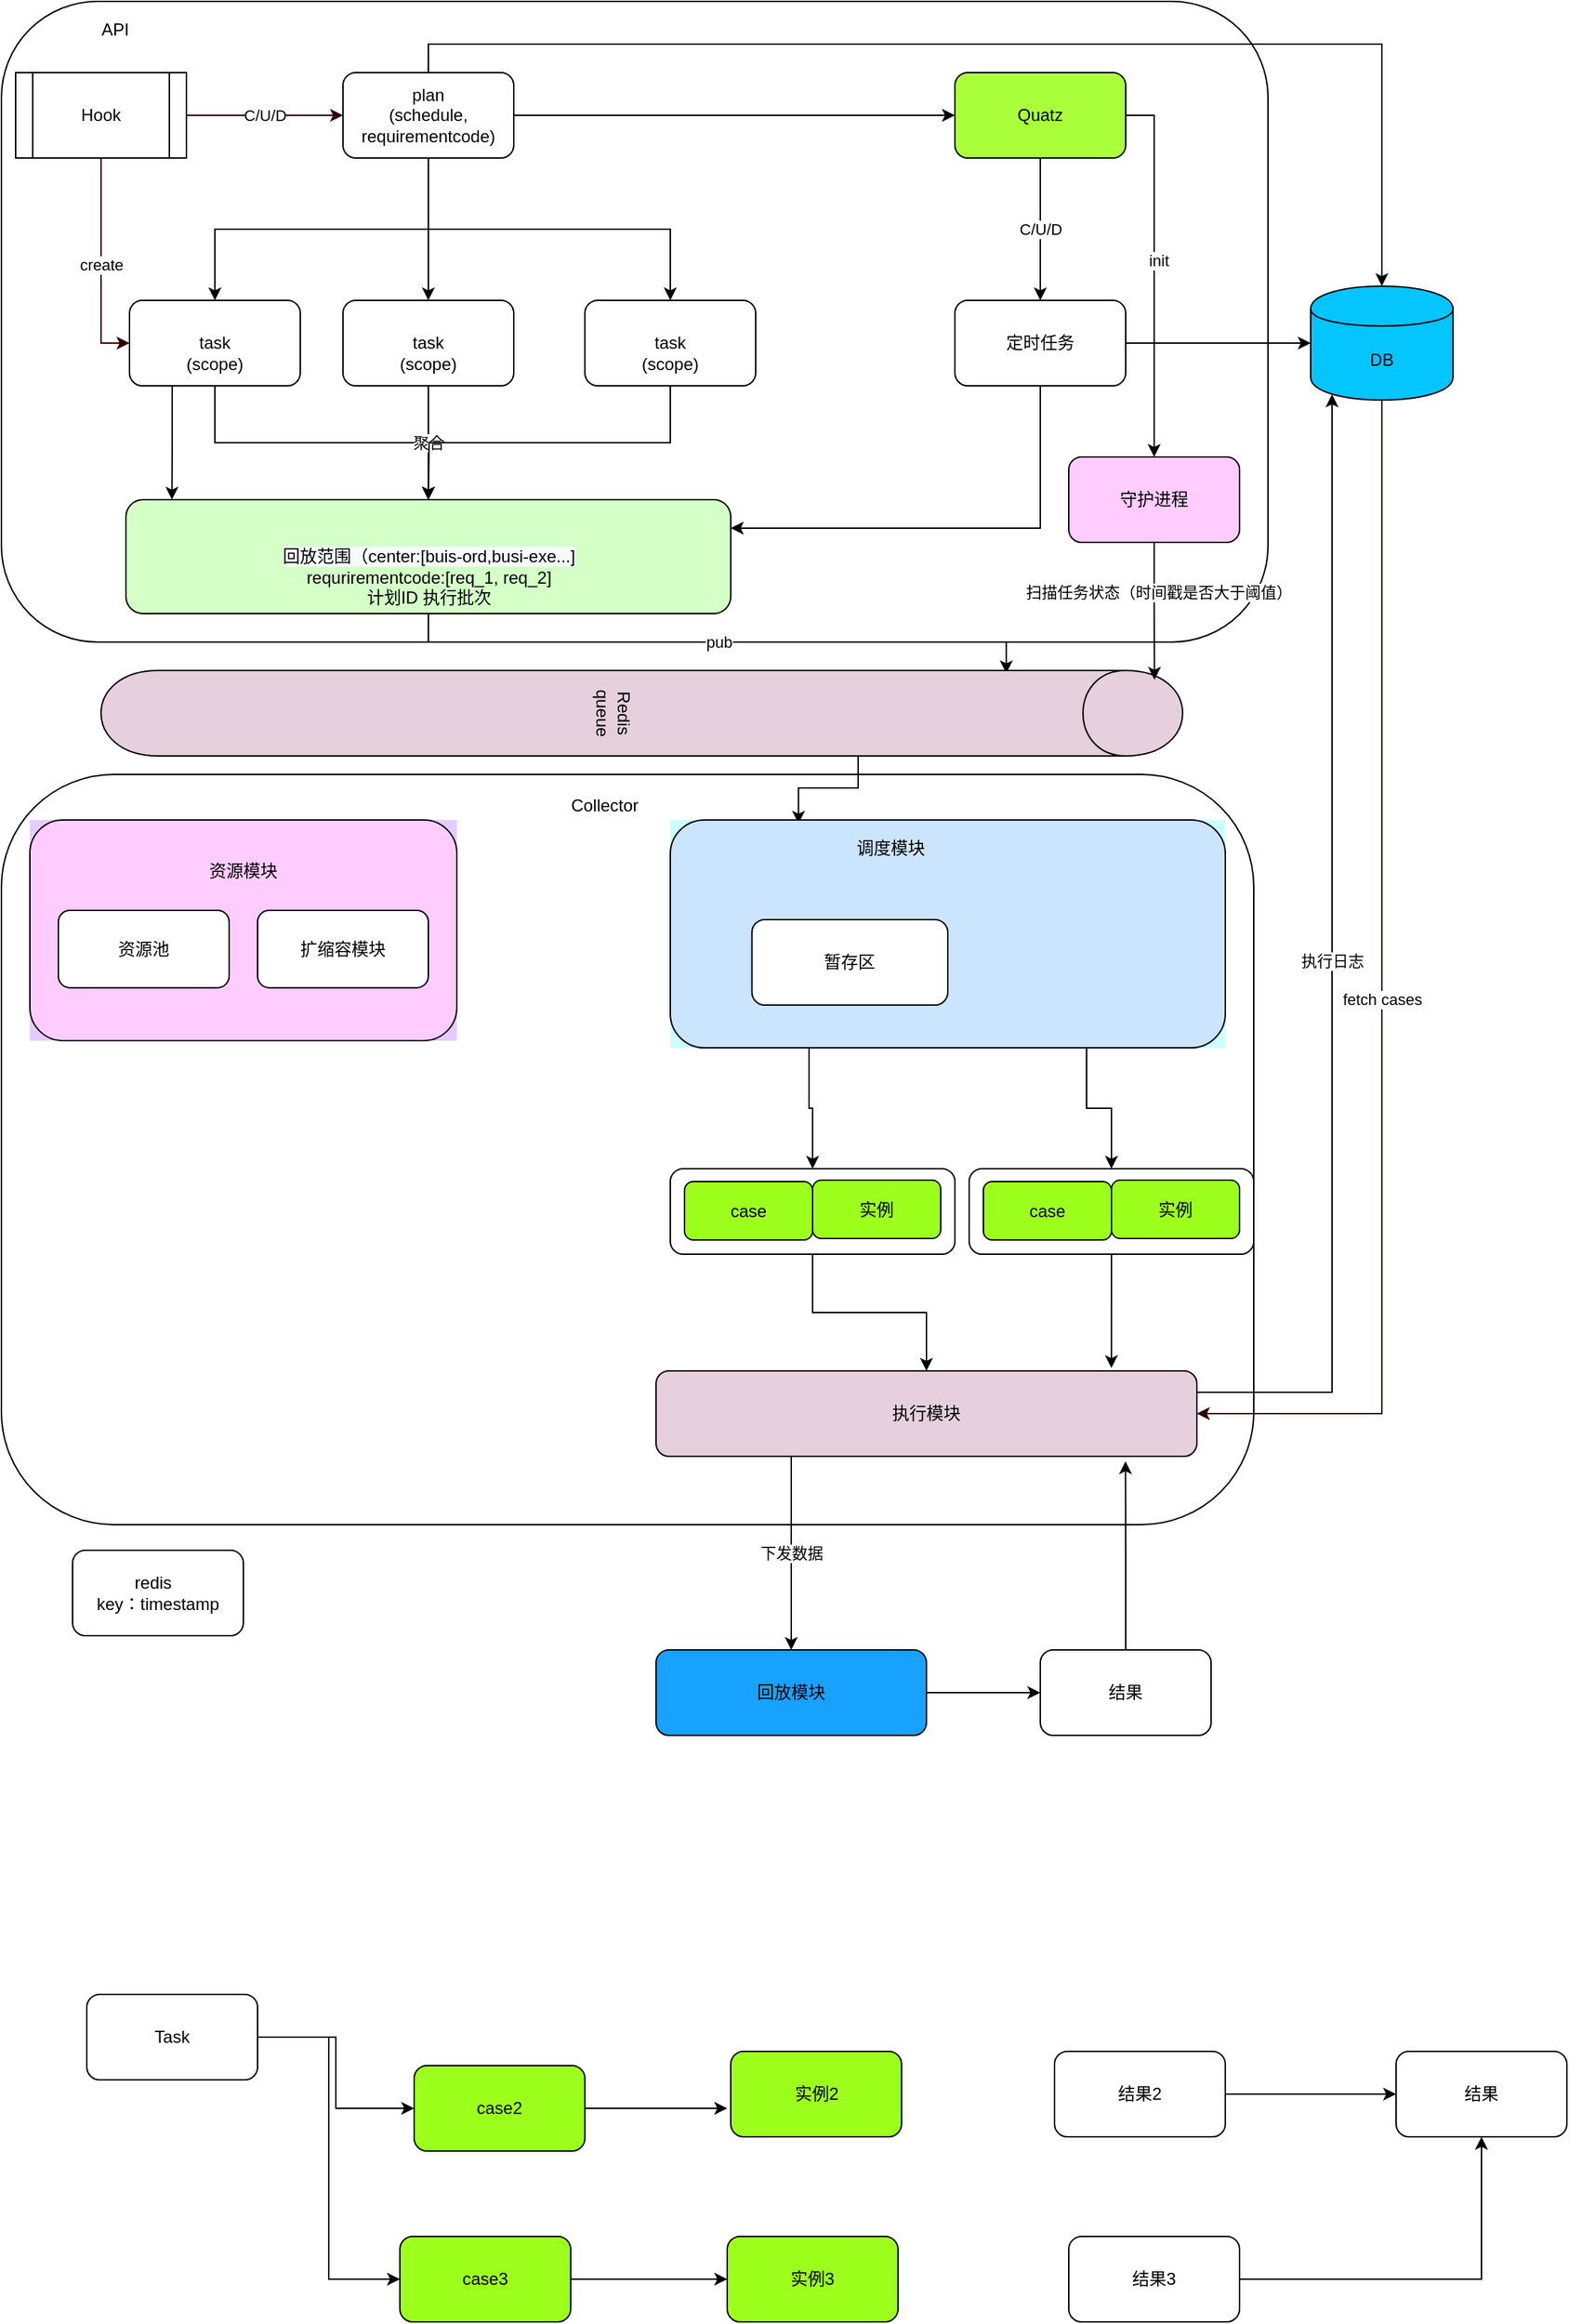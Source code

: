 <mxfile version="13.0.9" type="github">
  <diagram id="a6d8qoQg7wmettdPWS81" name="第 1 页">
    <mxGraphModel dx="1261" dy="683" grid="1" gridSize="10" guides="1" tooltips="1" connect="1" arrows="1" fold="1" page="1" pageScale="1" pageWidth="827" pageHeight="1169" math="0" shadow="0">
      <root>
        <mxCell id="0" />
        <mxCell id="1" parent="0" />
        <mxCell id="yvgwfU8hFtTpQq32b1yH-130" value="" style="rounded=1;whiteSpace=wrap;html=1;fillColor=#FFFFFF;" vertex="1" parent="1">
          <mxGeometry x="76" y="100" width="890" height="450" as="geometry" />
        </mxCell>
        <mxCell id="yvgwfU8hFtTpQq32b1yH-109" value="" style="rounded=1;whiteSpace=wrap;html=1;fillColor=#FFFFFF;" vertex="1" parent="1">
          <mxGeometry x="76" y="643" width="880" height="527" as="geometry" />
        </mxCell>
        <mxCell id="FVSSslxMcm7K-c5CqzQ3-6" style="edgeStyle=orthogonalEdgeStyle;rounded=0;orthogonalLoop=1;jettySize=auto;html=1;exitX=0.5;exitY=1;exitDx=0;exitDy=0;entryX=0.5;entryY=0;entryDx=0;entryDy=0;" parent="1" source="FVSSslxMcm7K-c5CqzQ3-2" target="FVSSslxMcm7K-c5CqzQ3-4" edge="1">
          <mxGeometry relative="1" as="geometry" />
        </mxCell>
        <mxCell id="FVSSslxMcm7K-c5CqzQ3-8" style="edgeStyle=orthogonalEdgeStyle;rounded=0;orthogonalLoop=1;jettySize=auto;html=1;exitX=0.5;exitY=1;exitDx=0;exitDy=0;entryX=0.5;entryY=0;entryDx=0;entryDy=0;" parent="1" source="FVSSslxMcm7K-c5CqzQ3-2" target="FVSSslxMcm7K-c5CqzQ3-3" edge="1">
          <mxGeometry relative="1" as="geometry" />
        </mxCell>
        <mxCell id="FVSSslxMcm7K-c5CqzQ3-9" style="edgeStyle=orthogonalEdgeStyle;rounded=0;orthogonalLoop=1;jettySize=auto;html=1;exitX=0.5;exitY=1;exitDx=0;exitDy=0;entryX=0.5;entryY=0;entryDx=0;entryDy=0;" parent="1" source="FVSSslxMcm7K-c5CqzQ3-2" target="FVSSslxMcm7K-c5CqzQ3-5" edge="1">
          <mxGeometry relative="1" as="geometry" />
        </mxCell>
        <mxCell id="qAdTjsP8O6FM5Z1obVZ--11" style="edgeStyle=orthogonalEdgeStyle;rounded=0;orthogonalLoop=1;jettySize=auto;html=1;exitX=0.5;exitY=0;exitDx=0;exitDy=0;entryX=0.5;entryY=0;entryDx=0;entryDy=0;" parent="1" source="FVSSslxMcm7K-c5CqzQ3-2" target="qAdTjsP8O6FM5Z1obVZ--9" edge="1">
          <mxGeometry relative="1" as="geometry" />
        </mxCell>
        <mxCell id="jSEHMp3xiI0pvjKX2GBw-10" style="edgeStyle=orthogonalEdgeStyle;rounded=0;orthogonalLoop=1;jettySize=auto;html=1;exitX=1;exitY=0.5;exitDx=0;exitDy=0;entryX=0;entryY=0.5;entryDx=0;entryDy=0;" parent="1" source="FVSSslxMcm7K-c5CqzQ3-2" target="qAdTjsP8O6FM5Z1obVZ--5" edge="1">
          <mxGeometry relative="1" as="geometry" />
        </mxCell>
        <mxCell id="FVSSslxMcm7K-c5CqzQ3-2" value="plan&lt;br&gt;(schedule, requirementcode)" style="rounded=1;whiteSpace=wrap;html=1;" parent="1" vertex="1">
          <mxGeometry x="316" y="150" width="120" height="60" as="geometry" />
        </mxCell>
        <mxCell id="911jX7e-q0z1Y5w5JWRH-14" style="edgeStyle=orthogonalEdgeStyle;rounded=0;orthogonalLoop=1;jettySize=auto;html=1;exitX=0.5;exitY=1;exitDx=0;exitDy=0;entryX=0.5;entryY=0;entryDx=0;entryDy=0;" parent="1" source="FVSSslxMcm7K-c5CqzQ3-3" target="FVSSslxMcm7K-c5CqzQ3-16" edge="1">
          <mxGeometry relative="1" as="geometry" />
        </mxCell>
        <mxCell id="qAdTjsP8O6FM5Z1obVZ--16" style="edgeStyle=orthogonalEdgeStyle;rounded=0;orthogonalLoop=1;jettySize=auto;html=1;exitX=0.25;exitY=1;exitDx=0;exitDy=0;entryX=0.076;entryY=0;entryDx=0;entryDy=0;entryPerimeter=0;" parent="1" source="FVSSslxMcm7K-c5CqzQ3-3" target="FVSSslxMcm7K-c5CqzQ3-16" edge="1">
          <mxGeometry relative="1" as="geometry">
            <mxPoint x="196" y="440" as="targetPoint" />
          </mxGeometry>
        </mxCell>
        <mxCell id="FVSSslxMcm7K-c5CqzQ3-3" value="&lt;br&gt;task&lt;br&gt;(scope)" style="rounded=1;whiteSpace=wrap;html=1;" parent="1" vertex="1">
          <mxGeometry x="166" y="310" width="120" height="60" as="geometry" />
        </mxCell>
        <mxCell id="911jX7e-q0z1Y5w5JWRH-11" value="聚合" style="edgeStyle=orthogonalEdgeStyle;rounded=0;orthogonalLoop=1;jettySize=auto;html=1;exitX=0.5;exitY=1;exitDx=0;exitDy=0;" parent="1" source="FVSSslxMcm7K-c5CqzQ3-4" target="FVSSslxMcm7K-c5CqzQ3-16" edge="1">
          <mxGeometry relative="1" as="geometry" />
        </mxCell>
        <mxCell id="FVSSslxMcm7K-c5CqzQ3-4" value="&lt;br&gt;task&lt;br&gt;(scope)" style="rounded=1;whiteSpace=wrap;html=1;" parent="1" vertex="1">
          <mxGeometry x="316" y="310" width="120" height="60" as="geometry" />
        </mxCell>
        <mxCell id="911jX7e-q0z1Y5w5JWRH-15" style="edgeStyle=orthogonalEdgeStyle;rounded=0;orthogonalLoop=1;jettySize=auto;html=1;exitX=0.5;exitY=1;exitDx=0;exitDy=0;" parent="1" source="FVSSslxMcm7K-c5CqzQ3-5" edge="1">
          <mxGeometry relative="1" as="geometry">
            <mxPoint x="376" y="450" as="targetPoint" />
          </mxGeometry>
        </mxCell>
        <mxCell id="FVSSslxMcm7K-c5CqzQ3-5" value="&lt;br&gt;task&lt;br&gt;(scope)" style="rounded=1;whiteSpace=wrap;html=1;" parent="1" vertex="1">
          <mxGeometry x="486" y="310" width="120" height="60" as="geometry" />
        </mxCell>
        <mxCell id="yvgwfU8hFtTpQq32b1yH-17" value="pub" style="edgeStyle=orthogonalEdgeStyle;rounded=0;orthogonalLoop=1;jettySize=auto;html=1;exitX=0.5;exitY=1;exitDx=0;exitDy=0;entryX=0.033;entryY=0.163;entryDx=0;entryDy=0;entryPerimeter=0;" edge="1" parent="1" source="FVSSslxMcm7K-c5CqzQ3-16" target="qAdTjsP8O6FM5Z1obVZ--18">
          <mxGeometry relative="1" as="geometry" />
        </mxCell>
        <mxCell id="FVSSslxMcm7K-c5CqzQ3-16" value="&lt;br&gt;&lt;br&gt;&lt;span style=&quot;color: rgb(0 , 0 , 0) ; font-family: &amp;#34;helvetica&amp;#34; ; font-size: 12px ; font-style: normal ; font-weight: 400 ; letter-spacing: normal ; text-align: center ; text-indent: 0px ; text-transform: none ; word-spacing: 0px ; background-color: rgb(248 , 249 , 250) ; float: none ; display: inline&quot;&gt;回放范围（center:[buis-ord,busi-exe...]&lt;/span&gt;&lt;br&gt;requrirementcode:[req_1, req_2]&lt;br&gt;计划ID 执行批次" style="rounded=1;whiteSpace=wrap;html=1;fillColor=#D4FFC7;" parent="1" vertex="1">
          <mxGeometry x="163.5" y="450" width="425" height="80" as="geometry" />
        </mxCell>
        <mxCell id="qAdTjsP8O6FM5Z1obVZ--4" value="create" style="edgeStyle=orthogonalEdgeStyle;rounded=0;orthogonalLoop=1;jettySize=auto;html=1;exitX=0.5;exitY=1;exitDx=0;exitDy=0;entryX=0;entryY=0.5;entryDx=0;entryDy=0;strokeColor=#330000;" parent="1" source="qAdTjsP8O6FM5Z1obVZ--1" target="FVSSslxMcm7K-c5CqzQ3-3" edge="1">
          <mxGeometry relative="1" as="geometry" />
        </mxCell>
        <mxCell id="qAdTjsP8O6FM5Z1obVZ--29" value="C/U/D" style="edgeStyle=orthogonalEdgeStyle;rounded=0;orthogonalLoop=1;jettySize=auto;html=1;exitX=1;exitY=0.5;exitDx=0;exitDy=0;strokeColor=#330000;" parent="1" source="qAdTjsP8O6FM5Z1obVZ--1" target="FVSSslxMcm7K-c5CqzQ3-2" edge="1">
          <mxGeometry relative="1" as="geometry" />
        </mxCell>
        <mxCell id="qAdTjsP8O6FM5Z1obVZ--1" value="Hook" style="shape=process;whiteSpace=wrap;html=1;backgroundOutline=1;" parent="1" vertex="1">
          <mxGeometry x="86" y="150" width="120" height="60" as="geometry" />
        </mxCell>
        <mxCell id="qAdTjsP8O6FM5Z1obVZ--8" value="C/U/D" style="edgeStyle=orthogonalEdgeStyle;rounded=0;orthogonalLoop=1;jettySize=auto;html=1;exitX=0.5;exitY=1;exitDx=0;exitDy=0;entryX=0.5;entryY=0;entryDx=0;entryDy=0;" parent="1" source="qAdTjsP8O6FM5Z1obVZ--5" target="qAdTjsP8O6FM5Z1obVZ--7" edge="1">
          <mxGeometry relative="1" as="geometry" />
        </mxCell>
        <mxCell id="yvgwfU8hFtTpQq32b1yH-136" style="edgeStyle=orthogonalEdgeStyle;rounded=0;orthogonalLoop=1;jettySize=auto;html=1;exitX=1;exitY=0.5;exitDx=0;exitDy=0;" edge="1" parent="1" source="qAdTjsP8O6FM5Z1obVZ--5" target="yvgwfU8hFtTpQq32b1yH-132">
          <mxGeometry relative="1" as="geometry" />
        </mxCell>
        <mxCell id="yvgwfU8hFtTpQq32b1yH-137" value="init" style="edgeLabel;html=1;align=center;verticalAlign=middle;resizable=0;points=[];" vertex="1" connectable="0" parent="yvgwfU8hFtTpQq32b1yH-136">
          <mxGeometry x="-0.073" y="3" relative="1" as="geometry">
            <mxPoint y="1" as="offset" />
          </mxGeometry>
        </mxCell>
        <mxCell id="qAdTjsP8O6FM5Z1obVZ--5" value="Quatz" style="rounded=1;whiteSpace=wrap;html=1;fillColor=#AAFF3B;" parent="1" vertex="1">
          <mxGeometry x="746" y="150" width="120" height="60" as="geometry" />
        </mxCell>
        <mxCell id="jSEHMp3xiI0pvjKX2GBw-9" style="edgeStyle=orthogonalEdgeStyle;rounded=0;orthogonalLoop=1;jettySize=auto;html=1;exitX=1;exitY=0.5;exitDx=0;exitDy=0;entryX=0;entryY=0.5;entryDx=0;entryDy=0;" parent="1" source="qAdTjsP8O6FM5Z1obVZ--7" target="qAdTjsP8O6FM5Z1obVZ--9" edge="1">
          <mxGeometry relative="1" as="geometry" />
        </mxCell>
        <mxCell id="yvgwfU8hFtTpQq32b1yH-16" style="edgeStyle=orthogonalEdgeStyle;rounded=0;orthogonalLoop=1;jettySize=auto;html=1;exitX=0.5;exitY=1;exitDx=0;exitDy=0;entryX=1;entryY=0.25;entryDx=0;entryDy=0;" edge="1" parent="1" source="qAdTjsP8O6FM5Z1obVZ--7" target="FVSSslxMcm7K-c5CqzQ3-16">
          <mxGeometry relative="1" as="geometry" />
        </mxCell>
        <mxCell id="qAdTjsP8O6FM5Z1obVZ--7" value="定时任务" style="rounded=1;whiteSpace=wrap;html=1;" parent="1" vertex="1">
          <mxGeometry x="746" y="310" width="120" height="60" as="geometry" />
        </mxCell>
        <mxCell id="qAdTjsP8O6FM5Z1obVZ--36" value="fetch cases" style="edgeStyle=orthogonalEdgeStyle;rounded=0;orthogonalLoop=1;jettySize=auto;html=1;exitX=0.5;exitY=1;exitDx=0;exitDy=0;entryX=1;entryY=0.5;entryDx=0;entryDy=0;strokeColor=#330000;" parent="1" source="qAdTjsP8O6FM5Z1obVZ--9" target="qAdTjsP8O6FM5Z1obVZ--21" edge="1">
          <mxGeometry relative="1" as="geometry" />
        </mxCell>
        <mxCell id="qAdTjsP8O6FM5Z1obVZ--9" value="DB" style="shape=cylinder;whiteSpace=wrap;html=1;boundedLbl=1;backgroundOutline=1;fillColor=#05C5FF;" parent="1" vertex="1">
          <mxGeometry x="996" y="300" width="100" height="80" as="geometry" />
        </mxCell>
        <mxCell id="yvgwfU8hFtTpQq32b1yH-110" style="edgeStyle=orthogonalEdgeStyle;rounded=0;orthogonalLoop=1;jettySize=auto;html=1;exitX=1;exitY=0.3;exitDx=0;exitDy=0;entryX=0.231;entryY=0.016;entryDx=0;entryDy=0;entryPerimeter=0;" edge="1" parent="1" source="qAdTjsP8O6FM5Z1obVZ--18" target="yvgwfU8hFtTpQq32b1yH-18">
          <mxGeometry relative="1" as="geometry" />
        </mxCell>
        <mxCell id="qAdTjsP8O6FM5Z1obVZ--18" value="Redis queue" style="shape=cylinder;whiteSpace=wrap;html=1;boundedLbl=1;backgroundOutline=1;fillColor=#E6D0DE;rotation=90;" parent="1" vertex="1">
          <mxGeometry x="496" y="220" width="60" height="760" as="geometry" />
        </mxCell>
        <mxCell id="3TIEFKe1cTqKdpZzIpVS-1" value="执行日志" style="edgeStyle=orthogonalEdgeStyle;rounded=0;orthogonalLoop=1;jettySize=auto;html=1;exitX=1;exitY=0.25;exitDx=0;exitDy=0;entryX=0.15;entryY=0.95;entryDx=0;entryDy=0;entryPerimeter=0;" parent="1" source="qAdTjsP8O6FM5Z1obVZ--21" target="qAdTjsP8O6FM5Z1obVZ--9" edge="1">
          <mxGeometry relative="1" as="geometry" />
        </mxCell>
        <mxCell id="yvgwfU8hFtTpQq32b1yH-81" value="下发数据" style="edgeStyle=orthogonalEdgeStyle;rounded=0;orthogonalLoop=1;jettySize=auto;html=1;exitX=0.25;exitY=1;exitDx=0;exitDy=0;" edge="1" parent="1" source="qAdTjsP8O6FM5Z1obVZ--21" target="qAdTjsP8O6FM5Z1obVZ--37">
          <mxGeometry relative="1" as="geometry" />
        </mxCell>
        <mxCell id="qAdTjsP8O6FM5Z1obVZ--21" value="执行模块" style="rounded=1;whiteSpace=wrap;html=1;fillColor=#E6D0DE;" parent="1" vertex="1">
          <mxGeometry x="536" y="1062" width="380" height="60" as="geometry" />
        </mxCell>
        <mxCell id="yvgwfU8hFtTpQq32b1yH-93" style="edgeStyle=orthogonalEdgeStyle;rounded=0;orthogonalLoop=1;jettySize=auto;html=1;exitX=1;exitY=0.5;exitDx=0;exitDy=0;entryX=0;entryY=0.5;entryDx=0;entryDy=0;" edge="1" parent="1" source="qAdTjsP8O6FM5Z1obVZ--37" target="yvgwfU8hFtTpQq32b1yH-92">
          <mxGeometry relative="1" as="geometry" />
        </mxCell>
        <mxCell id="qAdTjsP8O6FM5Z1obVZ--37" value="回放模块" style="rounded=1;whiteSpace=wrap;html=1;fillColor=#17A2FF;" parent="1" vertex="1">
          <mxGeometry x="536" y="1258" width="190" height="60" as="geometry" />
        </mxCell>
        <mxCell id="yvgwfU8hFtTpQq32b1yH-46" style="edgeStyle=orthogonalEdgeStyle;rounded=0;orthogonalLoop=1;jettySize=auto;html=1;exitX=1;exitY=0.5;exitDx=0;exitDy=0;entryX=0;entryY=0.5;entryDx=0;entryDy=0;" edge="1" parent="1" source="yvgwfU8hFtTpQq32b1yH-38" target="yvgwfU8hFtTpQq32b1yH-40">
          <mxGeometry relative="1" as="geometry" />
        </mxCell>
        <mxCell id="yvgwfU8hFtTpQq32b1yH-47" style="edgeStyle=orthogonalEdgeStyle;rounded=0;orthogonalLoop=1;jettySize=auto;html=1;exitX=1;exitY=0.5;exitDx=0;exitDy=0;entryX=0;entryY=0.5;entryDx=0;entryDy=0;" edge="1" parent="1" source="yvgwfU8hFtTpQq32b1yH-38" target="yvgwfU8hFtTpQq32b1yH-41">
          <mxGeometry relative="1" as="geometry" />
        </mxCell>
        <mxCell id="yvgwfU8hFtTpQq32b1yH-38" value="Task" style="rounded=1;whiteSpace=wrap;html=1;fillColor=#FFFFFF;" vertex="1" parent="1">
          <mxGeometry x="136" y="1500" width="120" height="60" as="geometry" />
        </mxCell>
        <mxCell id="yvgwfU8hFtTpQq32b1yH-49" style="edgeStyle=orthogonalEdgeStyle;rounded=0;orthogonalLoop=1;jettySize=auto;html=1;exitX=1;exitY=0.5;exitDx=0;exitDy=0;" edge="1" parent="1" source="yvgwfU8hFtTpQq32b1yH-40">
          <mxGeometry relative="1" as="geometry">
            <mxPoint x="586" y="1580" as="targetPoint" />
          </mxGeometry>
        </mxCell>
        <mxCell id="yvgwfU8hFtTpQq32b1yH-40" value="case2" style="rounded=1;whiteSpace=wrap;html=1;fillColor=#9DFF1C;" vertex="1" parent="1">
          <mxGeometry x="366" y="1550" width="120" height="60" as="geometry" />
        </mxCell>
        <mxCell id="yvgwfU8hFtTpQq32b1yH-51" value="" style="edgeStyle=orthogonalEdgeStyle;rounded=0;orthogonalLoop=1;jettySize=auto;html=1;" edge="1" parent="1" source="yvgwfU8hFtTpQq32b1yH-41" target="yvgwfU8hFtTpQq32b1yH-50">
          <mxGeometry relative="1" as="geometry" />
        </mxCell>
        <mxCell id="yvgwfU8hFtTpQq32b1yH-41" value="case3" style="rounded=1;whiteSpace=wrap;html=1;fillColor=#9DFF1C;" vertex="1" parent="1">
          <mxGeometry x="356" y="1670" width="120" height="60" as="geometry" />
        </mxCell>
        <mxCell id="yvgwfU8hFtTpQq32b1yH-50" value="实例3" style="rounded=1;whiteSpace=wrap;html=1;fillColor=#9DFF1C;" vertex="1" parent="1">
          <mxGeometry x="586" y="1670" width="120" height="60" as="geometry" />
        </mxCell>
        <mxCell id="yvgwfU8hFtTpQq32b1yH-43" value="实例2" style="rounded=1;whiteSpace=wrap;html=1;fillColor=#9DFF1C;" vertex="1" parent="1">
          <mxGeometry x="588.5" y="1540" width="120" height="60" as="geometry" />
        </mxCell>
        <mxCell id="yvgwfU8hFtTpQq32b1yH-60" style="edgeStyle=orthogonalEdgeStyle;rounded=0;orthogonalLoop=1;jettySize=auto;html=1;exitX=1;exitY=0.5;exitDx=0;exitDy=0;entryX=0;entryY=0.5;entryDx=0;entryDy=0;" edge="1" parent="1" source="yvgwfU8hFtTpQq32b1yH-54" target="yvgwfU8hFtTpQq32b1yH-58">
          <mxGeometry relative="1" as="geometry" />
        </mxCell>
        <mxCell id="yvgwfU8hFtTpQq32b1yH-54" value="结果2" style="rounded=1;whiteSpace=wrap;html=1;fillColor=#FFFFFF;" vertex="1" parent="1">
          <mxGeometry x="816" y="1540" width="120" height="60" as="geometry" />
        </mxCell>
        <mxCell id="yvgwfU8hFtTpQq32b1yH-61" style="edgeStyle=orthogonalEdgeStyle;rounded=0;orthogonalLoop=1;jettySize=auto;html=1;exitX=1;exitY=0.5;exitDx=0;exitDy=0;entryX=0.5;entryY=1;entryDx=0;entryDy=0;" edge="1" parent="1" source="yvgwfU8hFtTpQq32b1yH-55" target="yvgwfU8hFtTpQq32b1yH-58">
          <mxGeometry relative="1" as="geometry" />
        </mxCell>
        <mxCell id="yvgwfU8hFtTpQq32b1yH-55" value="结果3" style="rounded=1;whiteSpace=wrap;html=1;fillColor=#FFFFFF;" vertex="1" parent="1">
          <mxGeometry x="826" y="1670" width="120" height="60" as="geometry" />
        </mxCell>
        <mxCell id="yvgwfU8hFtTpQq32b1yH-58" value="结果" style="rounded=1;whiteSpace=wrap;html=1;fillColor=#FFFFFF;" vertex="1" parent="1">
          <mxGeometry x="1056" y="1540" width="120" height="60" as="geometry" />
        </mxCell>
        <mxCell id="yvgwfU8hFtTpQq32b1yH-102" style="edgeStyle=orthogonalEdgeStyle;rounded=0;orthogonalLoop=1;jettySize=auto;html=1;exitX=0.5;exitY=0;exitDx=0;exitDy=0;entryX=0.868;entryY=1.058;entryDx=0;entryDy=0;entryPerimeter=0;" edge="1" parent="1" source="yvgwfU8hFtTpQq32b1yH-92" target="qAdTjsP8O6FM5Z1obVZ--21">
          <mxGeometry relative="1" as="geometry" />
        </mxCell>
        <mxCell id="yvgwfU8hFtTpQq32b1yH-92" value="结果" style="rounded=1;whiteSpace=wrap;html=1;fillColor=#FFFFFF;" vertex="1" parent="1">
          <mxGeometry x="806" y="1258" width="120" height="60" as="geometry" />
        </mxCell>
        <mxCell id="yvgwfU8hFtTpQq32b1yH-103" value="" style="group;fillColor=#E5CCFF;" vertex="1" connectable="0" parent="1">
          <mxGeometry x="96" y="675" width="300" height="155" as="geometry" />
        </mxCell>
        <mxCell id="qAdTjsP8O6FM5Z1obVZ--30" value="" style="rounded=1;whiteSpace=wrap;html=1;fillColor=#FFCCFF;" parent="yvgwfU8hFtTpQq32b1yH-103" vertex="1">
          <mxGeometry width="300" height="155" as="geometry" />
        </mxCell>
        <mxCell id="yvgwfU8hFtTpQq32b1yH-29" value="资源模块" style="text;html=1;strokeColor=none;fillColor=none;align=center;verticalAlign=middle;whiteSpace=wrap;rounded=0;" vertex="1" parent="yvgwfU8hFtTpQq32b1yH-103">
          <mxGeometry x="80" y="27.193" width="140" height="18.129" as="geometry" />
        </mxCell>
        <mxCell id="yvgwfU8hFtTpQq32b1yH-30" value="资源池" style="rounded=1;whiteSpace=wrap;html=1;fillColor=#FFFFFF;" vertex="1" parent="yvgwfU8hFtTpQq32b1yH-103">
          <mxGeometry x="20" y="63.45" width="120" height="54.386" as="geometry" />
        </mxCell>
        <mxCell id="yvgwfU8hFtTpQq32b1yH-31" value="扩缩容模块" style="rounded=1;whiteSpace=wrap;html=1;fillColor=#FFFFFF;" vertex="1" parent="yvgwfU8hFtTpQq32b1yH-103">
          <mxGeometry x="160" y="63.45" width="120" height="54.386" as="geometry" />
        </mxCell>
        <mxCell id="yvgwfU8hFtTpQq32b1yH-104" value="" style="group;fillColor=#CCFFFF;" vertex="1" connectable="0" parent="1">
          <mxGeometry x="546" y="675" width="390" height="160" as="geometry" />
        </mxCell>
        <mxCell id="yvgwfU8hFtTpQq32b1yH-18" value="" style="rounded=1;whiteSpace=wrap;html=1;fillColor=#CCE5FF;" vertex="1" parent="yvgwfU8hFtTpQq32b1yH-104">
          <mxGeometry width="390" height="160" as="geometry" />
        </mxCell>
        <mxCell id="yvgwfU8hFtTpQq32b1yH-37" value="暂存区" style="rounded=1;whiteSpace=wrap;html=1;fillColor=#FFFFFF;" vertex="1" parent="yvgwfU8hFtTpQq32b1yH-104">
          <mxGeometry x="57.353" y="70" width="137.647" height="60" as="geometry" />
        </mxCell>
        <mxCell id="yvgwfU8hFtTpQq32b1yH-71" value="调度模块" style="text;html=1;strokeColor=none;fillColor=none;align=center;verticalAlign=middle;whiteSpace=wrap;rounded=0;" vertex="1" parent="yvgwfU8hFtTpQq32b1yH-104">
          <mxGeometry x="114.706" y="10" width="80.294" height="20" as="geometry" />
        </mxCell>
        <mxCell id="yvgwfU8hFtTpQq32b1yH-111" value="redis&amp;nbsp;&amp;nbsp;&lt;br&gt;key：timestamp" style="rounded=1;whiteSpace=wrap;html=1;fillColor=#FFFFFF;" vertex="1" parent="1">
          <mxGeometry x="126" y="1188" width="120" height="60" as="geometry" />
        </mxCell>
        <mxCell id="yvgwfU8hFtTpQq32b1yH-114" value="Collector" style="text;html=1;strokeColor=none;fillColor=none;align=center;verticalAlign=middle;whiteSpace=wrap;rounded=0;" vertex="1" parent="1">
          <mxGeometry x="480" y="655" width="40" height="20" as="geometry" />
        </mxCell>
        <mxCell id="yvgwfU8hFtTpQq32b1yH-121" value="" style="group" vertex="1" connectable="0" parent="1">
          <mxGeometry x="546" y="920" width="200" height="60" as="geometry" />
        </mxCell>
        <mxCell id="yvgwfU8hFtTpQq32b1yH-120" value="" style="rounded=1;whiteSpace=wrap;html=1;fillColor=#FFFFFF;" vertex="1" parent="yvgwfU8hFtTpQq32b1yH-121">
          <mxGeometry width="200" height="60" as="geometry" />
        </mxCell>
        <mxCell id="yvgwfU8hFtTpQq32b1yH-79" value="case" style="rounded=1;whiteSpace=wrap;html=1;fillColor=#9DFF1C;" vertex="1" parent="yvgwfU8hFtTpQq32b1yH-121">
          <mxGeometry x="10" y="9" width="90" height="41" as="geometry" />
        </mxCell>
        <mxCell id="yvgwfU8hFtTpQq32b1yH-80" value="实例" style="rounded=1;whiteSpace=wrap;html=1;fillColor=#9DFF1C;" vertex="1" parent="yvgwfU8hFtTpQq32b1yH-121">
          <mxGeometry x="100" y="8" width="90" height="41" as="geometry" />
        </mxCell>
        <mxCell id="yvgwfU8hFtTpQq32b1yH-122" value="" style="group" vertex="1" connectable="0" parent="1">
          <mxGeometry x="756" y="920" width="200" height="60" as="geometry" />
        </mxCell>
        <mxCell id="yvgwfU8hFtTpQq32b1yH-123" value="" style="rounded=1;whiteSpace=wrap;html=1;fillColor=#FFFFFF;" vertex="1" parent="yvgwfU8hFtTpQq32b1yH-122">
          <mxGeometry width="200" height="60" as="geometry" />
        </mxCell>
        <mxCell id="yvgwfU8hFtTpQq32b1yH-124" value="case" style="rounded=1;whiteSpace=wrap;html=1;fillColor=#9DFF1C;" vertex="1" parent="yvgwfU8hFtTpQq32b1yH-122">
          <mxGeometry x="10" y="9" width="90" height="41" as="geometry" />
        </mxCell>
        <mxCell id="yvgwfU8hFtTpQq32b1yH-125" value="实例" style="rounded=1;whiteSpace=wrap;html=1;fillColor=#9DFF1C;" vertex="1" parent="yvgwfU8hFtTpQq32b1yH-122">
          <mxGeometry x="100" y="8" width="90" height="41" as="geometry" />
        </mxCell>
        <mxCell id="yvgwfU8hFtTpQq32b1yH-126" style="edgeStyle=orthogonalEdgeStyle;rounded=0;orthogonalLoop=1;jettySize=auto;html=1;exitX=0.25;exitY=1;exitDx=0;exitDy=0;entryX=0.5;entryY=0;entryDx=0;entryDy=0;" edge="1" parent="1" source="yvgwfU8hFtTpQq32b1yH-18" target="yvgwfU8hFtTpQq32b1yH-120">
          <mxGeometry relative="1" as="geometry" />
        </mxCell>
        <mxCell id="yvgwfU8hFtTpQq32b1yH-127" style="edgeStyle=orthogonalEdgeStyle;rounded=0;orthogonalLoop=1;jettySize=auto;html=1;exitX=0.75;exitY=1;exitDx=0;exitDy=0;" edge="1" parent="1" source="yvgwfU8hFtTpQq32b1yH-18" target="yvgwfU8hFtTpQq32b1yH-123">
          <mxGeometry relative="1" as="geometry" />
        </mxCell>
        <mxCell id="yvgwfU8hFtTpQq32b1yH-128" style="edgeStyle=orthogonalEdgeStyle;rounded=0;orthogonalLoop=1;jettySize=auto;html=1;exitX=0.5;exitY=1;exitDx=0;exitDy=0;" edge="1" parent="1" source="yvgwfU8hFtTpQq32b1yH-120" target="qAdTjsP8O6FM5Z1obVZ--21">
          <mxGeometry relative="1" as="geometry" />
        </mxCell>
        <mxCell id="yvgwfU8hFtTpQq32b1yH-129" style="edgeStyle=orthogonalEdgeStyle;rounded=0;orthogonalLoop=1;jettySize=auto;html=1;exitX=0.5;exitY=1;exitDx=0;exitDy=0;entryX=0.842;entryY=-0.033;entryDx=0;entryDy=0;entryPerimeter=0;" edge="1" parent="1" source="yvgwfU8hFtTpQq32b1yH-123" target="qAdTjsP8O6FM5Z1obVZ--21">
          <mxGeometry relative="1" as="geometry" />
        </mxCell>
        <mxCell id="yvgwfU8hFtTpQq32b1yH-131" value="API" style="text;html=1;strokeColor=none;fillColor=none;align=center;verticalAlign=middle;whiteSpace=wrap;rounded=0;" vertex="1" parent="1">
          <mxGeometry x="136" y="110" width="40" height="20" as="geometry" />
        </mxCell>
        <mxCell id="yvgwfU8hFtTpQq32b1yH-138" style="edgeStyle=orthogonalEdgeStyle;rounded=0;orthogonalLoop=1;jettySize=auto;html=1;exitX=0.5;exitY=1;exitDx=0;exitDy=0;entryX=0.108;entryY=0.026;entryDx=0;entryDy=0;entryPerimeter=0;" edge="1" parent="1" source="yvgwfU8hFtTpQq32b1yH-132" target="qAdTjsP8O6FM5Z1obVZ--18">
          <mxGeometry relative="1" as="geometry" />
        </mxCell>
        <mxCell id="yvgwfU8hFtTpQq32b1yH-139" value="扫描任务状态（时间戳是否大于阈值）" style="edgeLabel;html=1;align=center;verticalAlign=middle;resizable=0;points=[];" vertex="1" connectable="0" parent="yvgwfU8hFtTpQq32b1yH-138">
          <mxGeometry x="-0.065" y="10" relative="1" as="geometry">
            <mxPoint x="-7" y="-10" as="offset" />
          </mxGeometry>
        </mxCell>
        <mxCell id="yvgwfU8hFtTpQq32b1yH-132" value="守护进程" style="rounded=1;whiteSpace=wrap;html=1;fillColor=#FFCCFF;" vertex="1" parent="1">
          <mxGeometry x="826" y="420" width="120" height="60" as="geometry" />
        </mxCell>
      </root>
    </mxGraphModel>
  </diagram>
</mxfile>
